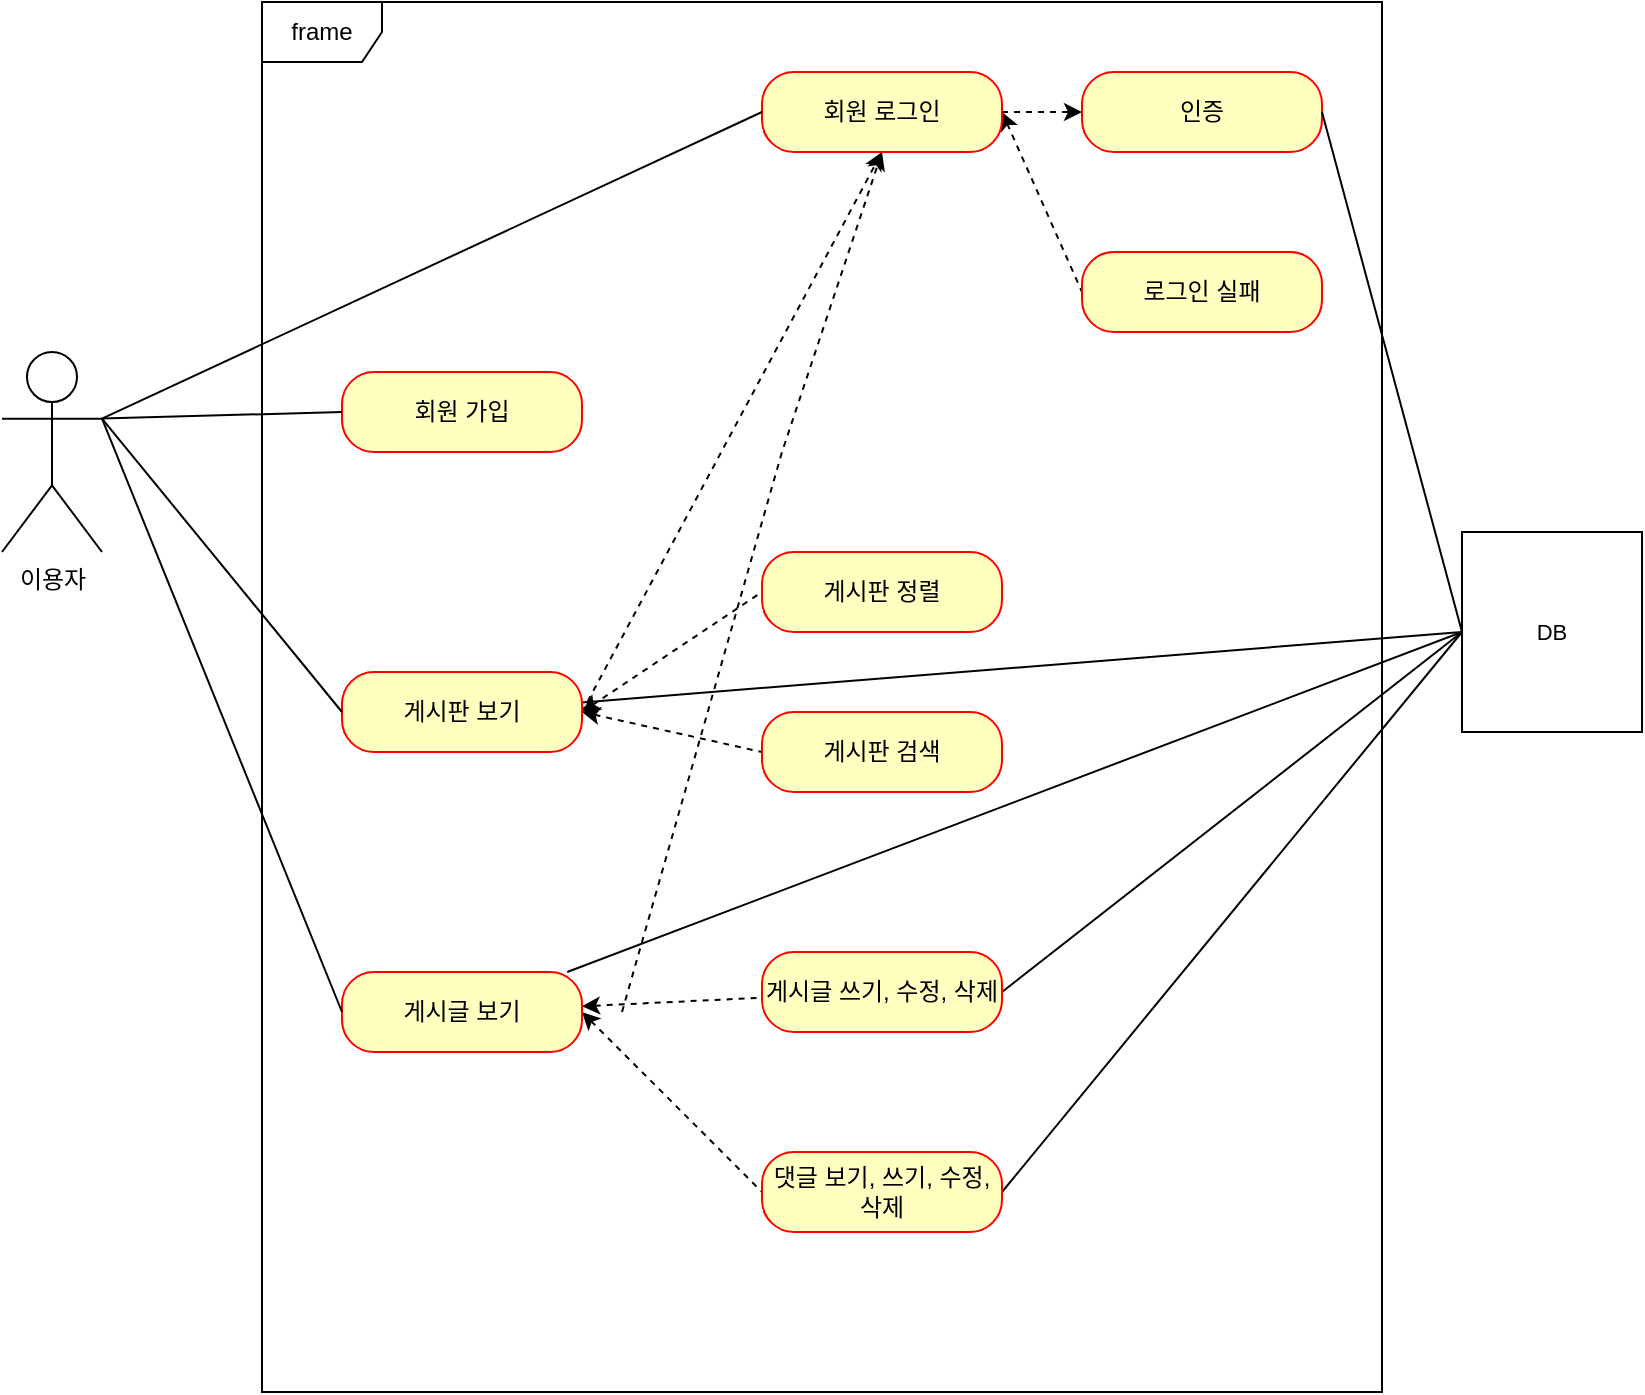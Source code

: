 <mxfile version="24.7.0" type="github">
  <diagram name="페이지-1" id="E4JU4ipI7fIDNHFQ94CI">
    <mxGraphModel dx="792" dy="1097" grid="1" gridSize="10" guides="1" tooltips="1" connect="1" arrows="1" fold="1" page="1" pageScale="1" pageWidth="827" pageHeight="1169" math="0" shadow="0">
      <root>
        <mxCell id="0" />
        <mxCell id="1" parent="0" />
        <mxCell id="puZ7T1wtzP-FwJLCD1ww-3" value="이용자" style="shape=umlActor;verticalLabelPosition=bottom;verticalAlign=top;html=1;" vertex="1" parent="1">
          <mxGeometry x="60" y="290" width="50" height="100" as="geometry" />
        </mxCell>
        <mxCell id="puZ7T1wtzP-FwJLCD1ww-4" value="frame" style="shape=umlFrame;whiteSpace=wrap;html=1;pointerEvents=0;" vertex="1" parent="1">
          <mxGeometry x="190" y="115" width="560" height="695" as="geometry" />
        </mxCell>
        <mxCell id="puZ7T1wtzP-FwJLCD1ww-5" value="회원 가입" style="rounded=1;whiteSpace=wrap;html=1;arcSize=40;fontColor=#000000;fillColor=#ffffc0;strokeColor=#ff0000;" vertex="1" parent="1">
          <mxGeometry x="230" y="300" width="120" height="40" as="geometry" />
        </mxCell>
        <mxCell id="puZ7T1wtzP-FwJLCD1ww-43" style="edgeStyle=none;shape=connector;rounded=0;orthogonalLoop=1;jettySize=auto;html=1;strokeColor=default;align=center;verticalAlign=middle;fontFamily=Helvetica;fontSize=11;fontColor=default;labelBackgroundColor=default;endArrow=classic;endFill=1;exitX=1;exitY=0.5;exitDx=0;exitDy=0;entryX=0.5;entryY=1;entryDx=0;entryDy=0;dashed=1;" edge="1" parent="1" source="puZ7T1wtzP-FwJLCD1ww-7" target="puZ7T1wtzP-FwJLCD1ww-10">
          <mxGeometry relative="1" as="geometry" />
        </mxCell>
        <mxCell id="puZ7T1wtzP-FwJLCD1ww-44" style="edgeStyle=none;shape=connector;rounded=0;orthogonalLoop=1;jettySize=auto;html=1;entryX=0;entryY=0.5;entryDx=0;entryDy=0;strokeColor=default;align=center;verticalAlign=middle;fontFamily=Helvetica;fontSize=11;fontColor=default;labelBackgroundColor=default;endArrow=none;endFill=0;exitX=1;exitY=0.5;exitDx=0;exitDy=0;dashed=1;startArrow=classic;startFill=1;" edge="1" parent="1" source="puZ7T1wtzP-FwJLCD1ww-7" target="puZ7T1wtzP-FwJLCD1ww-13">
          <mxGeometry relative="1" as="geometry" />
        </mxCell>
        <mxCell id="puZ7T1wtzP-FwJLCD1ww-45" style="edgeStyle=none;shape=connector;rounded=0;orthogonalLoop=1;jettySize=auto;html=1;entryX=0;entryY=0.5;entryDx=0;entryDy=0;strokeColor=default;align=center;verticalAlign=middle;fontFamily=Helvetica;fontSize=11;fontColor=default;labelBackgroundColor=default;endArrow=none;endFill=0;exitX=1;exitY=0.5;exitDx=0;exitDy=0;dashed=1;startArrow=classic;startFill=1;" edge="1" parent="1" source="puZ7T1wtzP-FwJLCD1ww-7" target="puZ7T1wtzP-FwJLCD1ww-14">
          <mxGeometry relative="1" as="geometry" />
        </mxCell>
        <mxCell id="puZ7T1wtzP-FwJLCD1ww-52" style="edgeStyle=none;shape=connector;rounded=0;orthogonalLoop=1;jettySize=auto;html=1;strokeColor=default;align=center;verticalAlign=middle;fontFamily=Helvetica;fontSize=11;fontColor=default;labelBackgroundColor=default;endArrow=none;endFill=0;" edge="1" parent="1" source="puZ7T1wtzP-FwJLCD1ww-7">
          <mxGeometry relative="1" as="geometry">
            <mxPoint x="790" y="430" as="targetPoint" />
          </mxGeometry>
        </mxCell>
        <mxCell id="puZ7T1wtzP-FwJLCD1ww-7" value="게시판 보기" style="rounded=1;whiteSpace=wrap;html=1;arcSize=40;fontColor=#000000;fillColor=#ffffc0;strokeColor=#ff0000;" vertex="1" parent="1">
          <mxGeometry x="230" y="450" width="120" height="40" as="geometry" />
        </mxCell>
        <mxCell id="puZ7T1wtzP-FwJLCD1ww-46" style="edgeStyle=none;shape=connector;rounded=0;orthogonalLoop=1;jettySize=auto;html=1;dashed=1;strokeColor=default;align=center;verticalAlign=middle;fontFamily=Helvetica;fontSize=11;fontColor=default;labelBackgroundColor=default;endArrow=none;endFill=0;startArrow=classic;startFill=1;" edge="1" parent="1" source="puZ7T1wtzP-FwJLCD1ww-9" target="puZ7T1wtzP-FwJLCD1ww-15">
          <mxGeometry relative="1" as="geometry" />
        </mxCell>
        <mxCell id="puZ7T1wtzP-FwJLCD1ww-47" style="edgeStyle=none;shape=connector;rounded=0;orthogonalLoop=1;jettySize=auto;html=1;entryX=0;entryY=0.5;entryDx=0;entryDy=0;dashed=1;strokeColor=default;align=center;verticalAlign=middle;fontFamily=Helvetica;fontSize=11;fontColor=default;labelBackgroundColor=default;endArrow=none;endFill=0;exitX=1;exitY=0.5;exitDx=0;exitDy=0;startArrow=classic;startFill=1;" edge="1" parent="1" source="puZ7T1wtzP-FwJLCD1ww-9" target="puZ7T1wtzP-FwJLCD1ww-16">
          <mxGeometry relative="1" as="geometry" />
        </mxCell>
        <mxCell id="puZ7T1wtzP-FwJLCD1ww-48" style="edgeStyle=none;shape=connector;rounded=0;orthogonalLoop=1;jettySize=auto;html=1;entryX=0.5;entryY=1;entryDx=0;entryDy=0;dashed=1;strokeColor=default;align=center;verticalAlign=middle;fontFamily=Helvetica;fontSize=11;fontColor=default;labelBackgroundColor=default;endArrow=classic;endFill=1;" edge="1" parent="1" target="puZ7T1wtzP-FwJLCD1ww-10">
          <mxGeometry relative="1" as="geometry">
            <mxPoint x="370" y="620" as="sourcePoint" />
            <Array as="points">
              <mxPoint x="450" y="340" />
            </Array>
          </mxGeometry>
        </mxCell>
        <mxCell id="puZ7T1wtzP-FwJLCD1ww-53" style="edgeStyle=none;shape=connector;rounded=0;orthogonalLoop=1;jettySize=auto;html=1;strokeColor=default;align=center;verticalAlign=middle;fontFamily=Helvetica;fontSize=11;fontColor=default;labelBackgroundColor=default;endArrow=none;endFill=0;" edge="1" parent="1" source="puZ7T1wtzP-FwJLCD1ww-9">
          <mxGeometry relative="1" as="geometry">
            <mxPoint x="790" y="430" as="targetPoint" />
          </mxGeometry>
        </mxCell>
        <mxCell id="puZ7T1wtzP-FwJLCD1ww-9" value="게시글 보기" style="rounded=1;whiteSpace=wrap;html=1;arcSize=40;fontColor=#000000;fillColor=#ffffc0;strokeColor=#ff0000;" vertex="1" parent="1">
          <mxGeometry x="230" y="600" width="120" height="40" as="geometry" />
        </mxCell>
        <mxCell id="puZ7T1wtzP-FwJLCD1ww-41" style="edgeStyle=none;shape=connector;rounded=0;orthogonalLoop=1;jettySize=auto;html=1;entryX=0;entryY=0.5;entryDx=0;entryDy=0;strokeColor=default;align=center;verticalAlign=middle;fontFamily=Helvetica;fontSize=11;fontColor=default;labelBackgroundColor=default;endArrow=classic;endFill=1;dashed=1;" edge="1" parent="1" source="puZ7T1wtzP-FwJLCD1ww-10" target="puZ7T1wtzP-FwJLCD1ww-11">
          <mxGeometry relative="1" as="geometry" />
        </mxCell>
        <mxCell id="puZ7T1wtzP-FwJLCD1ww-42" style="edgeStyle=none;shape=connector;rounded=0;orthogonalLoop=1;jettySize=auto;html=1;entryX=0;entryY=0.5;entryDx=0;entryDy=0;strokeColor=default;align=center;verticalAlign=middle;fontFamily=Helvetica;fontSize=11;fontColor=default;labelBackgroundColor=default;endArrow=none;endFill=0;exitX=1;exitY=0.5;exitDx=0;exitDy=0;startArrow=classic;startFill=1;dashed=1;" edge="1" parent="1" source="puZ7T1wtzP-FwJLCD1ww-10" target="puZ7T1wtzP-FwJLCD1ww-12">
          <mxGeometry relative="1" as="geometry" />
        </mxCell>
        <mxCell id="puZ7T1wtzP-FwJLCD1ww-10" value="회원 로그인" style="rounded=1;whiteSpace=wrap;html=1;arcSize=40;fontColor=#000000;fillColor=#ffffc0;strokeColor=#ff0000;" vertex="1" parent="1">
          <mxGeometry x="440" y="150" width="120" height="40" as="geometry" />
        </mxCell>
        <mxCell id="puZ7T1wtzP-FwJLCD1ww-11" value="인증" style="rounded=1;whiteSpace=wrap;html=1;arcSize=40;fontColor=#000000;fillColor=#ffffc0;strokeColor=#ff0000;" vertex="1" parent="1">
          <mxGeometry x="600" y="150" width="120" height="40" as="geometry" />
        </mxCell>
        <mxCell id="puZ7T1wtzP-FwJLCD1ww-12" value="로그인 실패" style="rounded=1;whiteSpace=wrap;html=1;arcSize=40;fontColor=#000000;fillColor=#ffffc0;strokeColor=#ff0000;" vertex="1" parent="1">
          <mxGeometry x="600" y="240" width="120" height="40" as="geometry" />
        </mxCell>
        <mxCell id="puZ7T1wtzP-FwJLCD1ww-13" value="게시판 정렬" style="rounded=1;whiteSpace=wrap;html=1;arcSize=40;fontColor=#000000;fillColor=#ffffc0;strokeColor=#ff0000;" vertex="1" parent="1">
          <mxGeometry x="440" y="390" width="120" height="40" as="geometry" />
        </mxCell>
        <mxCell id="puZ7T1wtzP-FwJLCD1ww-14" value="게시판 검색" style="rounded=1;whiteSpace=wrap;html=1;arcSize=40;fontColor=#000000;fillColor=#ffffc0;strokeColor=#ff0000;" vertex="1" parent="1">
          <mxGeometry x="440" y="470" width="120" height="40" as="geometry" />
        </mxCell>
        <mxCell id="puZ7T1wtzP-FwJLCD1ww-54" style="edgeStyle=none;shape=connector;rounded=0;orthogonalLoop=1;jettySize=auto;html=1;entryX=0;entryY=0.5;entryDx=0;entryDy=0;strokeColor=default;align=center;verticalAlign=middle;fontFamily=Helvetica;fontSize=11;fontColor=default;labelBackgroundColor=default;endArrow=none;endFill=0;exitX=1;exitY=0.5;exitDx=0;exitDy=0;" edge="1" parent="1" source="puZ7T1wtzP-FwJLCD1ww-15" target="puZ7T1wtzP-FwJLCD1ww-49">
          <mxGeometry relative="1" as="geometry" />
        </mxCell>
        <mxCell id="puZ7T1wtzP-FwJLCD1ww-15" value="게시글 쓰기, 수정, 삭제" style="rounded=1;whiteSpace=wrap;html=1;arcSize=40;fontColor=#000000;fillColor=#ffffc0;strokeColor=#ff0000;" vertex="1" parent="1">
          <mxGeometry x="440" y="590" width="120" height="40" as="geometry" />
        </mxCell>
        <mxCell id="puZ7T1wtzP-FwJLCD1ww-55" style="edgeStyle=none;shape=connector;rounded=0;orthogonalLoop=1;jettySize=auto;html=1;strokeColor=default;align=center;verticalAlign=middle;fontFamily=Helvetica;fontSize=11;fontColor=default;labelBackgroundColor=default;endArrow=none;endFill=0;exitX=1;exitY=0.5;exitDx=0;exitDy=0;" edge="1" parent="1" source="puZ7T1wtzP-FwJLCD1ww-16">
          <mxGeometry relative="1" as="geometry">
            <mxPoint x="790" y="430" as="targetPoint" />
          </mxGeometry>
        </mxCell>
        <mxCell id="puZ7T1wtzP-FwJLCD1ww-16" value="댓글 보기, 쓰기, 수정, 삭제" style="rounded=1;whiteSpace=wrap;html=1;arcSize=40;fontColor=#000000;fillColor=#ffffc0;strokeColor=#ff0000;" vertex="1" parent="1">
          <mxGeometry x="440" y="690" width="120" height="40" as="geometry" />
        </mxCell>
        <mxCell id="puZ7T1wtzP-FwJLCD1ww-34" style="rounded=0;orthogonalLoop=1;jettySize=auto;html=1;entryX=1;entryY=0.333;entryDx=0;entryDy=0;entryPerimeter=0;endArrow=none;endFill=0;exitX=0;exitY=0.5;exitDx=0;exitDy=0;" edge="1" parent="1" source="puZ7T1wtzP-FwJLCD1ww-5" target="puZ7T1wtzP-FwJLCD1ww-3">
          <mxGeometry relative="1" as="geometry" />
        </mxCell>
        <mxCell id="puZ7T1wtzP-FwJLCD1ww-35" style="rounded=0;orthogonalLoop=1;jettySize=auto;html=1;entryX=1;entryY=0.333;entryDx=0;entryDy=0;entryPerimeter=0;endArrow=none;endFill=0;exitX=0;exitY=0.5;exitDx=0;exitDy=0;" edge="1" parent="1" source="puZ7T1wtzP-FwJLCD1ww-7" target="puZ7T1wtzP-FwJLCD1ww-3">
          <mxGeometry relative="1" as="geometry" />
        </mxCell>
        <mxCell id="puZ7T1wtzP-FwJLCD1ww-38" style="edgeStyle=none;shape=connector;rounded=0;orthogonalLoop=1;jettySize=auto;html=1;entryX=1;entryY=0.333;entryDx=0;entryDy=0;entryPerimeter=0;strokeColor=default;align=center;verticalAlign=middle;fontFamily=Helvetica;fontSize=11;fontColor=default;labelBackgroundColor=default;endArrow=none;endFill=0;exitX=0;exitY=0.5;exitDx=0;exitDy=0;" edge="1" parent="1" source="puZ7T1wtzP-FwJLCD1ww-9" target="puZ7T1wtzP-FwJLCD1ww-3">
          <mxGeometry relative="1" as="geometry" />
        </mxCell>
        <mxCell id="puZ7T1wtzP-FwJLCD1ww-40" style="edgeStyle=none;shape=connector;rounded=0;orthogonalLoop=1;jettySize=auto;html=1;entryX=1;entryY=0.333;entryDx=0;entryDy=0;entryPerimeter=0;strokeColor=default;align=center;verticalAlign=middle;fontFamily=Helvetica;fontSize=11;fontColor=default;labelBackgroundColor=default;endArrow=none;endFill=0;exitX=0;exitY=0.5;exitDx=0;exitDy=0;" edge="1" parent="1" source="puZ7T1wtzP-FwJLCD1ww-10" target="puZ7T1wtzP-FwJLCD1ww-3">
          <mxGeometry relative="1" as="geometry" />
        </mxCell>
        <mxCell id="puZ7T1wtzP-FwJLCD1ww-49" value="DB" style="html=1;dropTarget=0;whiteSpace=wrap;fontFamily=Helvetica;fontSize=11;fontColor=default;labelBackgroundColor=default;" vertex="1" parent="1">
          <mxGeometry x="790" y="380" width="90" height="100" as="geometry" />
        </mxCell>
        <mxCell id="puZ7T1wtzP-FwJLCD1ww-51" style="edgeStyle=none;shape=connector;rounded=0;orthogonalLoop=1;jettySize=auto;html=1;strokeColor=default;align=center;verticalAlign=middle;fontFamily=Helvetica;fontSize=11;fontColor=default;labelBackgroundColor=default;endArrow=none;endFill=0;exitX=1;exitY=0.5;exitDx=0;exitDy=0;" edge="1" parent="1" source="puZ7T1wtzP-FwJLCD1ww-11">
          <mxGeometry relative="1" as="geometry">
            <mxPoint x="790" y="430" as="targetPoint" />
          </mxGeometry>
        </mxCell>
        <mxCell id="puZ7T1wtzP-FwJLCD1ww-56" style="edgeStyle=none;shape=connector;rounded=0;orthogonalLoop=1;jettySize=auto;html=1;exitX=0.75;exitY=1;exitDx=0;exitDy=0;dashed=1;strokeColor=default;align=center;verticalAlign=middle;fontFamily=Helvetica;fontSize=11;fontColor=default;labelBackgroundColor=default;endArrow=none;endFill=0;" edge="1" parent="1" source="puZ7T1wtzP-FwJLCD1ww-15" target="puZ7T1wtzP-FwJLCD1ww-15">
          <mxGeometry relative="1" as="geometry" />
        </mxCell>
      </root>
    </mxGraphModel>
  </diagram>
</mxfile>
